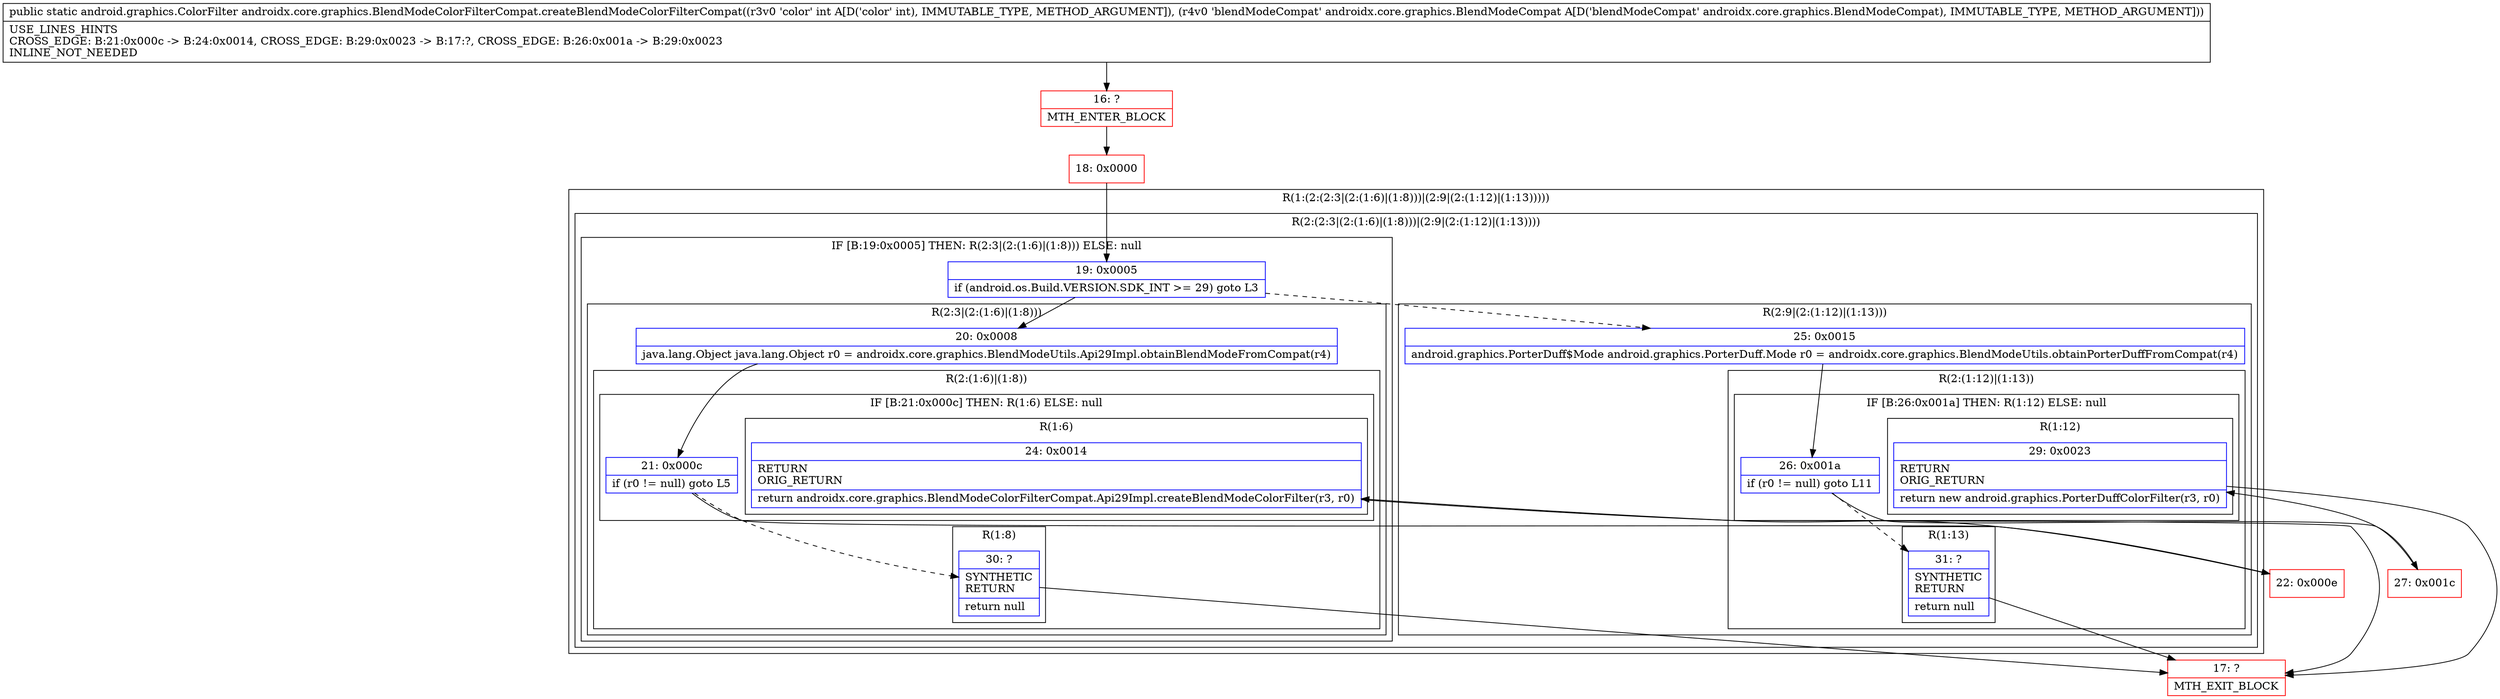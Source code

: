 digraph "CFG forandroidx.core.graphics.BlendModeColorFilterCompat.createBlendModeColorFilterCompat(ILandroidx\/core\/graphics\/BlendModeCompat;)Landroid\/graphics\/ColorFilter;" {
subgraph cluster_Region_768173995 {
label = "R(1:(2:(2:3|(2:(1:6)|(1:8)))|(2:9|(2:(1:12)|(1:13)))))";
node [shape=record,color=blue];
subgraph cluster_Region_1927409131 {
label = "R(2:(2:3|(2:(1:6)|(1:8)))|(2:9|(2:(1:12)|(1:13))))";
node [shape=record,color=blue];
subgraph cluster_IfRegion_1557822407 {
label = "IF [B:19:0x0005] THEN: R(2:3|(2:(1:6)|(1:8))) ELSE: null";
node [shape=record,color=blue];
Node_19 [shape=record,label="{19\:\ 0x0005|if (android.os.Build.VERSION.SDK_INT \>= 29) goto L3\l}"];
subgraph cluster_Region_1492918683 {
label = "R(2:3|(2:(1:6)|(1:8)))";
node [shape=record,color=blue];
Node_20 [shape=record,label="{20\:\ 0x0008|java.lang.Object java.lang.Object r0 = androidx.core.graphics.BlendModeUtils.Api29Impl.obtainBlendModeFromCompat(r4)\l}"];
subgraph cluster_Region_1111163193 {
label = "R(2:(1:6)|(1:8))";
node [shape=record,color=blue];
subgraph cluster_IfRegion_1745431370 {
label = "IF [B:21:0x000c] THEN: R(1:6) ELSE: null";
node [shape=record,color=blue];
Node_21 [shape=record,label="{21\:\ 0x000c|if (r0 != null) goto L5\l}"];
subgraph cluster_Region_1608603191 {
label = "R(1:6)";
node [shape=record,color=blue];
Node_24 [shape=record,label="{24\:\ 0x0014|RETURN\lORIG_RETURN\l|return androidx.core.graphics.BlendModeColorFilterCompat.Api29Impl.createBlendModeColorFilter(r3, r0)\l}"];
}
}
subgraph cluster_Region_615105258 {
label = "R(1:8)";
node [shape=record,color=blue];
Node_30 [shape=record,label="{30\:\ ?|SYNTHETIC\lRETURN\l|return null\l}"];
}
}
}
}
subgraph cluster_Region_954274954 {
label = "R(2:9|(2:(1:12)|(1:13)))";
node [shape=record,color=blue];
Node_25 [shape=record,label="{25\:\ 0x0015|android.graphics.PorterDuff$Mode android.graphics.PorterDuff.Mode r0 = androidx.core.graphics.BlendModeUtils.obtainPorterDuffFromCompat(r4)\l}"];
subgraph cluster_Region_1499135265 {
label = "R(2:(1:12)|(1:13))";
node [shape=record,color=blue];
subgraph cluster_IfRegion_987867075 {
label = "IF [B:26:0x001a] THEN: R(1:12) ELSE: null";
node [shape=record,color=blue];
Node_26 [shape=record,label="{26\:\ 0x001a|if (r0 != null) goto L11\l}"];
subgraph cluster_Region_1678468190 {
label = "R(1:12)";
node [shape=record,color=blue];
Node_29 [shape=record,label="{29\:\ 0x0023|RETURN\lORIG_RETURN\l|return new android.graphics.PorterDuffColorFilter(r3, r0)\l}"];
}
}
subgraph cluster_Region_1448194446 {
label = "R(1:13)";
node [shape=record,color=blue];
Node_31 [shape=record,label="{31\:\ ?|SYNTHETIC\lRETURN\l|return null\l}"];
}
}
}
}
}
Node_16 [shape=record,color=red,label="{16\:\ ?|MTH_ENTER_BLOCK\l}"];
Node_18 [shape=record,color=red,label="{18\:\ 0x0000}"];
Node_22 [shape=record,color=red,label="{22\:\ 0x000e}"];
Node_17 [shape=record,color=red,label="{17\:\ ?|MTH_EXIT_BLOCK\l}"];
Node_27 [shape=record,color=red,label="{27\:\ 0x001c}"];
MethodNode[shape=record,label="{public static android.graphics.ColorFilter androidx.core.graphics.BlendModeColorFilterCompat.createBlendModeColorFilterCompat((r3v0 'color' int A[D('color' int), IMMUTABLE_TYPE, METHOD_ARGUMENT]), (r4v0 'blendModeCompat' androidx.core.graphics.BlendModeCompat A[D('blendModeCompat' androidx.core.graphics.BlendModeCompat), IMMUTABLE_TYPE, METHOD_ARGUMENT]))  | USE_LINES_HINTS\lCROSS_EDGE: B:21:0x000c \-\> B:24:0x0014, CROSS_EDGE: B:29:0x0023 \-\> B:17:?, CROSS_EDGE: B:26:0x001a \-\> B:29:0x0023\lINLINE_NOT_NEEDED\l}"];
MethodNode -> Node_16;Node_19 -> Node_20;
Node_19 -> Node_25[style=dashed];
Node_20 -> Node_21;
Node_21 -> Node_22;
Node_21 -> Node_30[style=dashed];
Node_24 -> Node_17;
Node_30 -> Node_17;
Node_25 -> Node_26;
Node_26 -> Node_27;
Node_26 -> Node_31[style=dashed];
Node_29 -> Node_17;
Node_31 -> Node_17;
Node_16 -> Node_18;
Node_18 -> Node_19;
Node_22 -> Node_24;
Node_27 -> Node_29;
}

